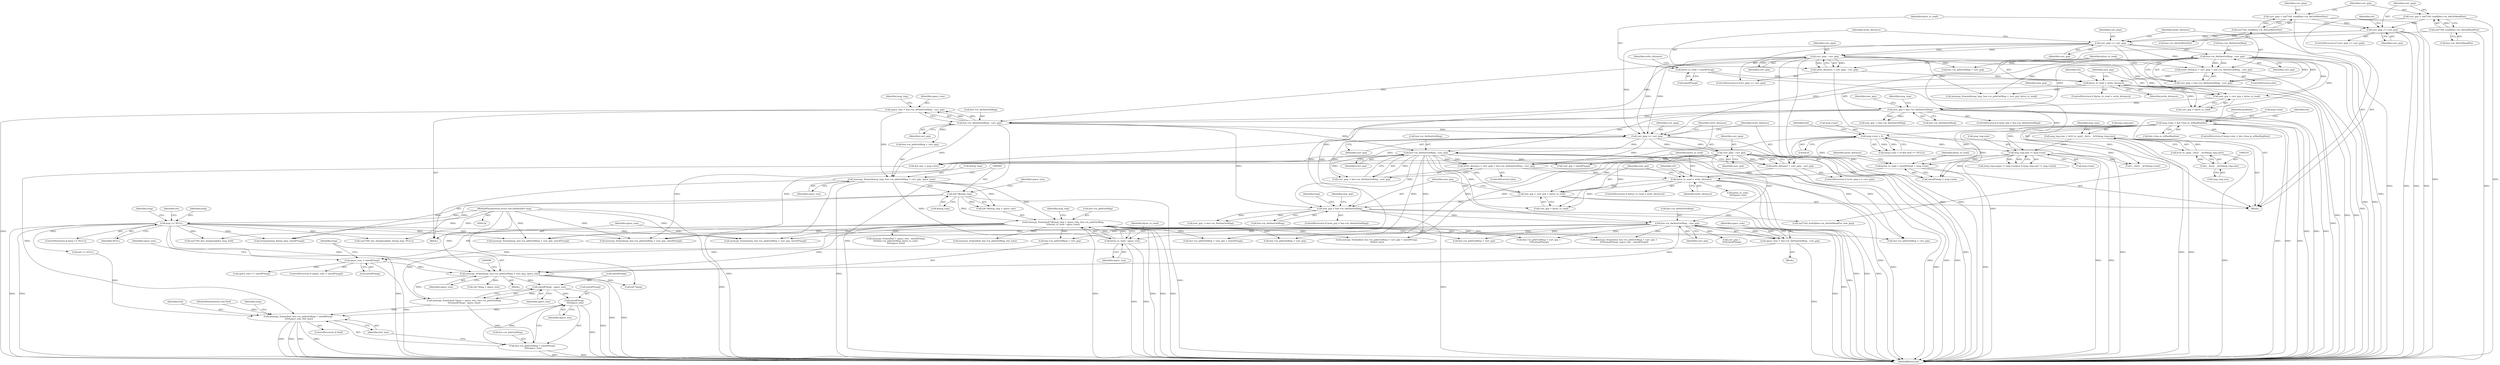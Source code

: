 digraph "0_media-tree_354dd3924a2e43806774953de536257548b5002c@API" {
"1000505" [label="(Call,sizeof(*msg) -\n \t\t\t\t\tspace_rem)"];
"1000492" [label="(Call,sizeof(*msg) - space_rem)"];
"1000475" [label="(Call,memcpy_fromio(msg, bus->m_pdwGetRing + curr_grp, space_rem))"];
"1000150" [label="(Call,msg == NULL)"];
"1000124" [label="(MethodParameterIn,struct tmComResInfo* msg)"];
"1000280" [label="(Call,memcpy_fromio((u8 *)&msg_tmp + space_rem, bus->m_pdwGetRing,\n\t\t\tbytes_to_read - space_rem))"];
"1000282" [label="(Call,(u8 *)&msg_tmp)"];
"1000271" [label="(Call,memcpy_fromio(&msg_tmp, bus->m_pdwGetRing + curr_grp, space_rem))"];
"1000266" [label="(Call,bus->m_dwSizeGetRing - curr_grp)"];
"1000253" [label="(Call,new_grp > bus->m_dwSizeGetRing)"];
"1000247" [label="(Call,new_grp = curr_grp + bytes_to_read)"];
"1000225" [label="(Call,curr_gwp - curr_grp)"];
"1000220" [label="(Call,curr_gwp >= curr_grp)"];
"1000203" [label="(Call,curr_gwp == curr_grp)"];
"1000190" [label="(Call,curr_gwp = saa7164_readl(bus->m_dwGetWritePos))"];
"1000192" [label="(Call,saa7164_readl(bus->m_dwGetWritePos))"];
"1000196" [label="(Call,curr_grp = saa7164_readl(bus->m_dwGetReadPos))"];
"1000198" [label="(Call,saa7164_readl(bus->m_dwGetReadPos))"];
"1000233" [label="(Call,bus->m_dwSizeGetRing - curr_grp)"];
"1000239" [label="(Call,bytes_to_read > write_distance)"];
"1000211" [label="(Call,bytes_to_read = sizeof(*msg))"];
"1000229" [label="(Call,write_distance = curr_gwp + bus->m_dwSizeGetRing - curr_grp)"];
"1000223" [label="(Call,write_distance = curr_gwp - curr_grp)"];
"1000264" [label="(Call,space_rem = bus->m_dwSizeGetRing - curr_grp)"];
"1000290" [label="(Call,bytes_to_read - space_rem)"];
"1000463" [label="(Call,bus->m_dwSizeGetRing - curr_grp)"];
"1000450" [label="(Call,new_grp > bus->m_dwSizeGetRing)"];
"1000444" [label="(Call,new_grp = curr_grp + bytes_to_read)"];
"1000430" [label="(Call,bus->m_dwSizeGetRing - curr_grp)"];
"1000417" [label="(Call,curr_gwp >= curr_grp)"];
"1000422" [label="(Call,curr_gwp - curr_grp)"];
"1000436" [label="(Call,bytes_to_read > write_distance)"];
"1000404" [label="(Call,bytes_to_read = sizeof(*msg) + msg->size)"];
"1000156" [label="(Call,msg->size > dev->bus.m_wMaxReqSize)"];
"1000378" [label="(Call,msg_tmp.size != msg->size)"];
"1000304" [label="(Call,msg_tmp.size = le16_to_cpu((__force __le16)msg_tmp.size))"];
"1000308" [label="(Call,le16_to_cpu((__force __le16)msg_tmp.size))"];
"1000309" [label="(Call,(__force __le16)msg_tmp.size)"];
"1000174" [label="(Call,msg->size > 0)"];
"1000426" [label="(Call,write_distance = curr_gwp + bus->m_dwSizeGetRing - curr_grp)"];
"1000420" [label="(Call,write_distance = curr_gwp - curr_grp)"];
"1000469" [label="(Call,space_rem < sizeof(*msg))"];
"1000461" [label="(Call,space_rem = bus->m_dwSizeGetRing - curr_grp)"];
"1000499" [label="(Call,memcpy_fromio(buf, bus->m_pdwGetRing + sizeof(*msg) -\n \t\t\t\t\tspace_rem, buf_size))"];
"1000501" [label="(Call,bus->m_pdwGetRing + sizeof(*msg) -\n \t\t\t\t\tspace_rem)"];
"1000441" [label="(Identifier,ret)"];
"1000584" [label="(Call,memcpy_fromio(msg, bus->m_pdwGetRing + curr_grp, sizeof(*msg)))"];
"1000219" [label="(ControlStructure,if (curr_gwp >= curr_grp))"];
"1000457" [label="(Identifier,new_grp)"];
"1000253" [label="(Call,new_grp > bus->m_dwSizeGetRing)"];
"1000586" [label="(Call,bus->m_pdwGetRing + curr_grp)"];
"1000264" [label="(Call,space_rem = bus->m_dwSizeGetRing - curr_grp)"];
"1000211" [label="(Call,bytes_to_read = sizeof(*msg))"];
"1000484" [label="(Call,(u8 *)msg + space_rem)"];
"1000585" [label="(Identifier,msg)"];
"1000202" [label="(ControlStructure,if (curr_gwp == curr_grp))"];
"1000436" [label="(Call,bytes_to_read > write_distance)"];
"1000160" [label="(Call,dev->bus.m_wMaxReqSize)"];
"1000208" [label="(Identifier,ret)"];
"1000298" [label="(Call,bus->m_pdwGetRing + curr_grp)"];
"1000422" [label="(Call,curr_gwp - curr_grp)"];
"1000418" [label="(Identifier,curr_gwp)"];
"1000224" [label="(Identifier,write_distance)"];
"1000431" [label="(Call,bus->m_dwSizeGetRing)"];
"1000167" [label="(Identifier,ret)"];
"1000435" [label="(ControlStructure,if (bytes_to_read > write_distance))"];
"1000427" [label="(Identifier,write_distance)"];
"1000309" [label="(Call,(__force __le16)msg_tmp.size)"];
"1000514" [label="(Identifier,space_rem)"];
"1000155" [label="(ControlStructure,if (msg->size > dev->bus.m_wMaxReqSize))"];
"1000404" [label="(Call,bytes_to_read = sizeof(*msg) + msg->size)"];
"1000390" [label="(Call,saa7164_bus_dumpmsg(dev, &msg_tmp, NULL))"];
"1000270" [label="(Identifier,curr_grp)"];
"1000469" [label="(Call,space_rem < sizeof(*msg))"];
"1000174" [label="(Call,msg->size > 0)"];
"1000378" [label="(Call,msg_tmp.size != msg->size)"];
"1000124" [label="(MethodParameterIn,struct tmComResInfo* msg)"];
"1000284" [label="(Call,&msg_tmp)"];
"1000497" [label="(ControlStructure,if (buf))"];
"1000485" [label="(Call,(u8 *)msg)"];
"1000272" [label="(Call,&msg_tmp)"];
"1000444" [label="(Call,new_grp = curr_grp + bytes_to_read)"];
"1000231" [label="(Call,curr_gwp + bus->m_dwSizeGetRing - curr_grp)"];
"1000225" [label="(Call,curr_gwp - curr_grp)"];
"1000493" [label="(Call,sizeof(*msg))"];
"1000483" [label="(Call,memcpy_fromio((u8 *)msg + space_rem, bus->m_pdwGetRing,\n\t\t\t\tsizeof(*msg) - space_rem))"];
"1000501" [label="(Call,bus->m_pdwGetRing + sizeof(*msg) -\n \t\t\t\t\tspace_rem)"];
"1000179" [label="(Call,buf == NULL)"];
"1000657" [label="(MethodReturn,int)"];
"1000290" [label="(Call,bytes_to_read - space_rem)"];
"1000154" [label="(Identifier,ret)"];
"1000151" [label="(Identifier,msg)"];
"1000306" [label="(Identifier,msg_tmp)"];
"1000193" [label="(Call,bus->m_dwGetWritePos)"];
"1000500" [label="(Identifier,buf)"];
"1000291" [label="(Identifier,bytes_to_read)"];
"1000297" [label="(Identifier,msg_tmp)"];
"1000149" [label="(ControlStructure,if (msg == NULL))"];
"1000311" [label="(Call,msg_tmp.size)"];
"1000477" [label="(Call,bus->m_pdwGetRing + curr_grp)"];
"1000212" [label="(Identifier,bytes_to_read)"];
"1000554" [label="(Call,bus->m_pdwGetRing + curr_grp +\n \t\t\t\t\tsizeof(*msg))"];
"1000451" [label="(Identifier,new_grp)"];
"1000467" [label="(Identifier,curr_grp)"];
"1000125" [label="(MethodParameterIn,void *buf)"];
"1000568" [label="(Call,memcpy_fromio(buf + space_rem - sizeof(*msg),\n\t\t\t\t\tbus->m_pdwGetRing, bytes_to_read -\n\t\t\t\t\tspace_rem))"];
"1000450" [label="(Call,new_grp > bus->m_dwSizeGetRing)"];
"1000173" [label="(Call,(msg->size > 0) && (buf == NULL))"];
"1000226" [label="(Identifier,curr_gwp)"];
"1000280" [label="(Call,memcpy_fromio((u8 *)&msg_tmp + space_rem, bus->m_pdwGetRing,\n\t\t\tbytes_to_read - space_rem))"];
"1000287" [label="(Call,bus->m_pdwGetRing)"];
"1000499" [label="(Call,memcpy_fromio(buf, bus->m_pdwGetRing + sizeof(*msg) -\n \t\t\t\t\tspace_rem, buf_size))"];
"1000471" [label="(Call,sizeof(*msg))"];
"1000382" [label="(Call,msg->size)"];
"1000248" [label="(Identifier,new_grp)"];
"1000370" [label="(Call,(msg_tmp.seqno != msg->seqno) || (msg_tmp.size != msg->size))"];
"1000428" [label="(Call,curr_gwp + bus->m_dwSizeGetRing - curr_grp)"];
"1000416" [label="(ControlStructure,if (curr_gwp >= curr_grp))"];
"1000259" [label="(Call,new_grp -= bus->m_dwSizeGetRing)"];
"1000205" [label="(Identifier,curr_grp)"];
"1000513" [label="(Call,space_rem == sizeof(*msg))"];
"1000197" [label="(Identifier,curr_grp)"];
"1000476" [label="(Identifier,msg)"];
"1000305" [label="(Call,msg_tmp.size)"];
"1000445" [label="(Identifier,new_grp)"];
"1000464" [label="(Call,bus->m_dwSizeGetRing)"];
"1000255" [label="(Call,bus->m_dwSizeGetRing)"];
"1000217" [label="(Identifier,write_distance)"];
"1000274" [label="(Call,bus->m_pdwGetRing + curr_grp)"];
"1000267" [label="(Call,bus->m_dwSizeGetRing)"];
"1000271" [label="(Call,memcpy_fromio(&msg_tmp, bus->m_pdwGetRing + curr_grp, space_rem))"];
"1000158" [label="(Identifier,msg)"];
"1000426" [label="(Call,write_distance = curr_gwp + bus->m_dwSizeGetRing - curr_grp)"];
"1000552" [label="(Call,memcpy_fromio(buf, bus->m_pdwGetRing + curr_grp +\n \t\t\t\t\tsizeof(*msg), space_rem - sizeof(*msg)))"];
"1000254" [label="(Identifier,new_grp)"];
"1000463" [label="(Call,bus->m_dwSizeGetRing - curr_grp)"];
"1000468" [label="(ControlStructure,if (space_rem < sizeof(*msg)))"];
"1000519" [label="(Call,memcpy_fromio(msg, bus->m_pdwGetRing + curr_grp, sizeof(*msg)))"];
"1000282" [label="(Call,(u8 *)&msg_tmp)"];
"1000598" [label="(Call,bus->m_pdwGetRing + curr_grp + sizeof(*msg))"];
"1000286" [label="(Identifier,space_rem)"];
"1000295" [label="(Call,memcpy_fromio(&msg_tmp, bus->m_pdwGetRing + curr_grp, bytes_to_read))"];
"1000244" [label="(Identifier,ret)"];
"1000423" [label="(Identifier,curr_gwp)"];
"1000419" [label="(Identifier,curr_grp)"];
"1000266" [label="(Call,bus->m_dwSizeGetRing - curr_grp)"];
"1000558" [label="(Call,curr_grp +\n \t\t\t\t\tsizeof(*msg))"];
"1000379" [label="(Call,msg_tmp.size)"];
"1000156" [label="(Call,msg->size > dev->bus.m_wMaxReqSize)"];
"1000420" [label="(Call,write_distance = curr_gwp - curr_grp)"];
"1000273" [label="(Identifier,msg_tmp)"];
"1000281" [label="(Call,(u8 *)&msg_tmp + space_rem)"];
"1000434" [label="(Identifier,curr_grp)"];
"1000171" [label="(Identifier,peekonly)"];
"1000247" [label="(Call,new_grp = curr_grp + bytes_to_read)"];
"1000240" [label="(Identifier,bytes_to_read)"];
"1000237" [label="(Identifier,curr_grp)"];
"1000414" [label="(Identifier,write_distance)"];
"1000260" [label="(Identifier,new_grp)"];
"1000292" [label="(Identifier,space_rem)"];
"1000446" [label="(Call,curr_grp + bytes_to_read)"];
"1000150" [label="(Call,msg == NULL)"];
"1000539" [label="(Call,memcpy_fromio(msg, bus->m_pdwGetRing + curr_grp, sizeof(*msg)))"];
"1000252" [label="(ControlStructure,if (new_grp > bus->m_dwSizeGetRing))"];
"1000638" [label="(Call,saa7164_writel(bus->m_dwGetReadPos, new_grp))"];
"1000456" [label="(Call,new_grp -= bus->m_dwSizeGetRing)"];
"1000308" [label="(Call,le16_to_cpu((__force __le16)msg_tmp.size))"];
"1000222" [label="(Identifier,curr_grp)"];
"1000475" [label="(Call,memcpy_fromio(msg, bus->m_pdwGetRing + curr_grp, space_rem))"];
"1000470" [label="(Identifier,space_rem)"];
"1000474" [label="(Block,)"];
"1000430" [label="(Call,bus->m_dwSizeGetRing - curr_grp)"];
"1000417" [label="(Call,curr_gwp >= curr_grp)"];
"1000506" [label="(Call,sizeof(*msg))"];
"1000227" [label="(Identifier,curr_grp)"];
"1000191" [label="(Identifier,curr_gwp)"];
"1000190" [label="(Call,curr_gwp = saa7164_readl(bus->m_dwGetWritePos))"];
"1000152" [label="(Identifier,NULL)"];
"1000425" [label="(ControlStructure,else)"];
"1000492" [label="(Call,sizeof(*msg) - space_rem)"];
"1000127" [label="(Block,)"];
"1000204" [label="(Identifier,curr_gwp)"];
"1000610" [label="(Identifier,msg)"];
"1000452" [label="(Call,bus->m_dwSizeGetRing)"];
"1000239" [label="(Call,bytes_to_read > write_distance)"];
"1000221" [label="(Identifier,curr_gwp)"];
"1000316" [label="(Identifier,msg_tmp)"];
"1000505" [label="(Call,sizeof(*msg) -\n \t\t\t\t\tspace_rem)"];
"1000502" [label="(Call,bus->m_pdwGetRing)"];
"1000596" [label="(Call,memcpy_fromio(buf, bus->m_pdwGetRing + curr_grp + sizeof(*msg),\n \t\t\t\tbuf_size))"];
"1000424" [label="(Identifier,curr_grp)"];
"1000199" [label="(Call,bus->m_dwGetReadPos)"];
"1000406" [label="(Call,sizeof(*msg) + msg->size)"];
"1000386" [label="(Call,saa7164_bus_dumpmsg(dev, msg, buf))"];
"1000213" [label="(Call,sizeof(*msg))"];
"1000175" [label="(Call,msg->size)"];
"1000438" [label="(Identifier,write_distance)"];
"1000482" [label="(Identifier,space_rem)"];
"1000510" [label="(Identifier,buf_size)"];
"1000265" [label="(Identifier,space_rem)"];
"1000455" [label="(Block,)"];
"1000509" [label="(Identifier,space_rem)"];
"1000531" [label="(Call,memcpy_fromio(buf, bus->m_pdwGetRing, buf_size))"];
"1000462" [label="(Identifier,space_rem)"];
"1000203" [label="(Call,curr_gwp == curr_grp)"];
"1000613" [label="(Call,(__force __le16)msg->size)"];
"1000437" [label="(Identifier,bytes_to_read)"];
"1000258" [label="(Block,)"];
"1000230" [label="(Identifier,write_distance)"];
"1000157" [label="(Call,msg->size)"];
"1000461" [label="(Call,space_rem = bus->m_dwSizeGetRing - curr_grp)"];
"1000180" [label="(Identifier,buf)"];
"1000399" [label="(Call,buf_size = msg->size)"];
"1000541" [label="(Call,bus->m_pdwGetRing + curr_grp)"];
"1000602" [label="(Call,curr_grp + sizeof(*msg))"];
"1000241" [label="(Identifier,write_distance)"];
"1000220" [label="(Call,curr_gwp >= curr_grp)"];
"1000521" [label="(Call,bus->m_pdwGetRing + curr_grp)"];
"1000496" [label="(Identifier,space_rem)"];
"1000198" [label="(Call,saa7164_readl(bus->m_dwGetReadPos))"];
"1000233" [label="(Call,bus->m_dwSizeGetRing - curr_grp)"];
"1000579" [label="(Call,bytes_to_read -\n\t\t\t\t\tspace_rem)"];
"1000228" [label="(ControlStructure,else)"];
"1000192" [label="(Call,saa7164_readl(bus->m_dwGetWritePos))"];
"1000196" [label="(Call,curr_grp = saa7164_readl(bus->m_dwGetReadPos))"];
"1000421" [label="(Identifier,write_distance)"];
"1000223" [label="(Call,write_distance = curr_gwp - curr_grp)"];
"1000304" [label="(Call,msg_tmp.size = le16_to_cpu((__force __le16)msg_tmp.size))"];
"1000178" [label="(Literal,0)"];
"1000405" [label="(Identifier,bytes_to_read)"];
"1000238" [label="(ControlStructure,if (bytes_to_read > write_distance))"];
"1000449" [label="(ControlStructure,if (new_grp > bus->m_dwSizeGetRing))"];
"1000234" [label="(Call,bus->m_dwSizeGetRing)"];
"1000279" [label="(Identifier,space_rem)"];
"1000337" [label="(Call,memcpy(msg, &msg_tmp, sizeof(*msg)))"];
"1000249" [label="(Call,curr_grp + bytes_to_read)"];
"1000229" [label="(Call,write_distance = curr_gwp + bus->m_dwSizeGetRing - curr_grp)"];
"1000505" -> "1000501"  [label="AST: "];
"1000505" -> "1000509"  [label="CFG: "];
"1000506" -> "1000505"  [label="AST: "];
"1000509" -> "1000505"  [label="AST: "];
"1000501" -> "1000505"  [label="CFG: "];
"1000505" -> "1000657"  [label="DDG: "];
"1000505" -> "1000499"  [label="DDG: "];
"1000505" -> "1000501"  [label="DDG: "];
"1000492" -> "1000505"  [label="DDG: "];
"1000492" -> "1000483"  [label="AST: "];
"1000492" -> "1000496"  [label="CFG: "];
"1000493" -> "1000492"  [label="AST: "];
"1000496" -> "1000492"  [label="AST: "];
"1000483" -> "1000492"  [label="CFG: "];
"1000492" -> "1000657"  [label="DDG: "];
"1000492" -> "1000483"  [label="DDG: "];
"1000475" -> "1000492"  [label="DDG: "];
"1000475" -> "1000474"  [label="AST: "];
"1000475" -> "1000482"  [label="CFG: "];
"1000476" -> "1000475"  [label="AST: "];
"1000477" -> "1000475"  [label="AST: "];
"1000482" -> "1000475"  [label="AST: "];
"1000486" -> "1000475"  [label="CFG: "];
"1000475" -> "1000657"  [label="DDG: "];
"1000475" -> "1000657"  [label="DDG: "];
"1000150" -> "1000475"  [label="DDG: "];
"1000124" -> "1000475"  [label="DDG: "];
"1000280" -> "1000475"  [label="DDG: "];
"1000463" -> "1000475"  [label="DDG: "];
"1000469" -> "1000475"  [label="DDG: "];
"1000475" -> "1000483"  [label="DDG: "];
"1000475" -> "1000485"  [label="DDG: "];
"1000475" -> "1000484"  [label="DDG: "];
"1000150" -> "1000149"  [label="AST: "];
"1000150" -> "1000152"  [label="CFG: "];
"1000151" -> "1000150"  [label="AST: "];
"1000152" -> "1000150"  [label="AST: "];
"1000154" -> "1000150"  [label="CFG: "];
"1000158" -> "1000150"  [label="CFG: "];
"1000150" -> "1000657"  [label="DDG: "];
"1000150" -> "1000657"  [label="DDG: "];
"1000150" -> "1000657"  [label="DDG: "];
"1000124" -> "1000150"  [label="DDG: "];
"1000150" -> "1000179"  [label="DDG: "];
"1000150" -> "1000337"  [label="DDG: "];
"1000150" -> "1000386"  [label="DDG: "];
"1000150" -> "1000390"  [label="DDG: "];
"1000150" -> "1000519"  [label="DDG: "];
"1000150" -> "1000539"  [label="DDG: "];
"1000150" -> "1000584"  [label="DDG: "];
"1000124" -> "1000122"  [label="AST: "];
"1000124" -> "1000657"  [label="DDG: "];
"1000124" -> "1000337"  [label="DDG: "];
"1000124" -> "1000386"  [label="DDG: "];
"1000124" -> "1000485"  [label="DDG: "];
"1000124" -> "1000519"  [label="DDG: "];
"1000124" -> "1000539"  [label="DDG: "];
"1000124" -> "1000584"  [label="DDG: "];
"1000280" -> "1000258"  [label="AST: "];
"1000280" -> "1000290"  [label="CFG: "];
"1000281" -> "1000280"  [label="AST: "];
"1000287" -> "1000280"  [label="AST: "];
"1000290" -> "1000280"  [label="AST: "];
"1000306" -> "1000280"  [label="CFG: "];
"1000280" -> "1000657"  [label="DDG: "];
"1000280" -> "1000657"  [label="DDG: "];
"1000280" -> "1000657"  [label="DDG: "];
"1000280" -> "1000657"  [label="DDG: "];
"1000282" -> "1000280"  [label="DDG: "];
"1000271" -> "1000280"  [label="DDG: "];
"1000290" -> "1000280"  [label="DDG: "];
"1000290" -> "1000280"  [label="DDG: "];
"1000280" -> "1000477"  [label="DDG: "];
"1000280" -> "1000483"  [label="DDG: "];
"1000280" -> "1000519"  [label="DDG: "];
"1000280" -> "1000521"  [label="DDG: "];
"1000280" -> "1000531"  [label="DDG: "];
"1000280" -> "1000539"  [label="DDG: "];
"1000280" -> "1000541"  [label="DDG: "];
"1000280" -> "1000552"  [label="DDG: "];
"1000280" -> "1000554"  [label="DDG: "];
"1000280" -> "1000568"  [label="DDG: "];
"1000280" -> "1000584"  [label="DDG: "];
"1000280" -> "1000586"  [label="DDG: "];
"1000280" -> "1000596"  [label="DDG: "];
"1000280" -> "1000598"  [label="DDG: "];
"1000282" -> "1000281"  [label="AST: "];
"1000282" -> "1000284"  [label="CFG: "];
"1000283" -> "1000282"  [label="AST: "];
"1000284" -> "1000282"  [label="AST: "];
"1000286" -> "1000282"  [label="CFG: "];
"1000282" -> "1000657"  [label="DDG: "];
"1000282" -> "1000281"  [label="DDG: "];
"1000271" -> "1000282"  [label="DDG: "];
"1000282" -> "1000337"  [label="DDG: "];
"1000282" -> "1000390"  [label="DDG: "];
"1000271" -> "1000258"  [label="AST: "];
"1000271" -> "1000279"  [label="CFG: "];
"1000272" -> "1000271"  [label="AST: "];
"1000274" -> "1000271"  [label="AST: "];
"1000279" -> "1000271"  [label="AST: "];
"1000283" -> "1000271"  [label="CFG: "];
"1000271" -> "1000657"  [label="DDG: "];
"1000271" -> "1000657"  [label="DDG: "];
"1000266" -> "1000271"  [label="DDG: "];
"1000264" -> "1000271"  [label="DDG: "];
"1000271" -> "1000281"  [label="DDG: "];
"1000271" -> "1000290"  [label="DDG: "];
"1000266" -> "1000264"  [label="AST: "];
"1000266" -> "1000270"  [label="CFG: "];
"1000267" -> "1000266"  [label="AST: "];
"1000270" -> "1000266"  [label="AST: "];
"1000264" -> "1000266"  [label="CFG: "];
"1000266" -> "1000657"  [label="DDG: "];
"1000266" -> "1000264"  [label="DDG: "];
"1000266" -> "1000264"  [label="DDG: "];
"1000253" -> "1000266"  [label="DDG: "];
"1000225" -> "1000266"  [label="DDG: "];
"1000233" -> "1000266"  [label="DDG: "];
"1000266" -> "1000274"  [label="DDG: "];
"1000266" -> "1000417"  [label="DDG: "];
"1000266" -> "1000430"  [label="DDG: "];
"1000266" -> "1000450"  [label="DDG: "];
"1000253" -> "1000252"  [label="AST: "];
"1000253" -> "1000255"  [label="CFG: "];
"1000254" -> "1000253"  [label="AST: "];
"1000255" -> "1000253"  [label="AST: "];
"1000260" -> "1000253"  [label="CFG: "];
"1000297" -> "1000253"  [label="CFG: "];
"1000253" -> "1000657"  [label="DDG: "];
"1000253" -> "1000657"  [label="DDG: "];
"1000253" -> "1000657"  [label="DDG: "];
"1000247" -> "1000253"  [label="DDG: "];
"1000233" -> "1000253"  [label="DDG: "];
"1000253" -> "1000259"  [label="DDG: "];
"1000253" -> "1000259"  [label="DDG: "];
"1000253" -> "1000430"  [label="DDG: "];
"1000253" -> "1000450"  [label="DDG: "];
"1000247" -> "1000127"  [label="AST: "];
"1000247" -> "1000249"  [label="CFG: "];
"1000248" -> "1000247"  [label="AST: "];
"1000249" -> "1000247"  [label="AST: "];
"1000254" -> "1000247"  [label="CFG: "];
"1000247" -> "1000657"  [label="DDG: "];
"1000225" -> "1000247"  [label="DDG: "];
"1000233" -> "1000247"  [label="DDG: "];
"1000239" -> "1000247"  [label="DDG: "];
"1000225" -> "1000223"  [label="AST: "];
"1000225" -> "1000227"  [label="CFG: "];
"1000226" -> "1000225"  [label="AST: "];
"1000227" -> "1000225"  [label="AST: "];
"1000223" -> "1000225"  [label="CFG: "];
"1000225" -> "1000657"  [label="DDG: "];
"1000225" -> "1000657"  [label="DDG: "];
"1000225" -> "1000223"  [label="DDG: "];
"1000225" -> "1000223"  [label="DDG: "];
"1000220" -> "1000225"  [label="DDG: "];
"1000220" -> "1000225"  [label="DDG: "];
"1000225" -> "1000249"  [label="DDG: "];
"1000225" -> "1000295"  [label="DDG: "];
"1000225" -> "1000298"  [label="DDG: "];
"1000225" -> "1000417"  [label="DDG: "];
"1000225" -> "1000417"  [label="DDG: "];
"1000220" -> "1000219"  [label="AST: "];
"1000220" -> "1000222"  [label="CFG: "];
"1000221" -> "1000220"  [label="AST: "];
"1000222" -> "1000220"  [label="AST: "];
"1000224" -> "1000220"  [label="CFG: "];
"1000230" -> "1000220"  [label="CFG: "];
"1000220" -> "1000657"  [label="DDG: "];
"1000203" -> "1000220"  [label="DDG: "];
"1000203" -> "1000220"  [label="DDG: "];
"1000220" -> "1000229"  [label="DDG: "];
"1000220" -> "1000231"  [label="DDG: "];
"1000220" -> "1000233"  [label="DDG: "];
"1000220" -> "1000417"  [label="DDG: "];
"1000203" -> "1000202"  [label="AST: "];
"1000203" -> "1000205"  [label="CFG: "];
"1000204" -> "1000203"  [label="AST: "];
"1000205" -> "1000203"  [label="AST: "];
"1000208" -> "1000203"  [label="CFG: "];
"1000212" -> "1000203"  [label="CFG: "];
"1000203" -> "1000657"  [label="DDG: "];
"1000203" -> "1000657"  [label="DDG: "];
"1000203" -> "1000657"  [label="DDG: "];
"1000190" -> "1000203"  [label="DDG: "];
"1000196" -> "1000203"  [label="DDG: "];
"1000190" -> "1000127"  [label="AST: "];
"1000190" -> "1000192"  [label="CFG: "];
"1000191" -> "1000190"  [label="AST: "];
"1000192" -> "1000190"  [label="AST: "];
"1000197" -> "1000190"  [label="CFG: "];
"1000190" -> "1000657"  [label="DDG: "];
"1000192" -> "1000190"  [label="DDG: "];
"1000192" -> "1000193"  [label="CFG: "];
"1000193" -> "1000192"  [label="AST: "];
"1000192" -> "1000657"  [label="DDG: "];
"1000196" -> "1000127"  [label="AST: "];
"1000196" -> "1000198"  [label="CFG: "];
"1000197" -> "1000196"  [label="AST: "];
"1000198" -> "1000196"  [label="AST: "];
"1000204" -> "1000196"  [label="CFG: "];
"1000196" -> "1000657"  [label="DDG: "];
"1000198" -> "1000196"  [label="DDG: "];
"1000198" -> "1000199"  [label="CFG: "];
"1000199" -> "1000198"  [label="AST: "];
"1000198" -> "1000657"  [label="DDG: "];
"1000198" -> "1000638"  [label="DDG: "];
"1000233" -> "1000231"  [label="AST: "];
"1000233" -> "1000237"  [label="CFG: "];
"1000234" -> "1000233"  [label="AST: "];
"1000237" -> "1000233"  [label="AST: "];
"1000231" -> "1000233"  [label="CFG: "];
"1000233" -> "1000657"  [label="DDG: "];
"1000233" -> "1000657"  [label="DDG: "];
"1000233" -> "1000229"  [label="DDG: "];
"1000233" -> "1000229"  [label="DDG: "];
"1000233" -> "1000231"  [label="DDG: "];
"1000233" -> "1000231"  [label="DDG: "];
"1000233" -> "1000249"  [label="DDG: "];
"1000233" -> "1000295"  [label="DDG: "];
"1000233" -> "1000298"  [label="DDG: "];
"1000233" -> "1000417"  [label="DDG: "];
"1000239" -> "1000238"  [label="AST: "];
"1000239" -> "1000241"  [label="CFG: "];
"1000240" -> "1000239"  [label="AST: "];
"1000241" -> "1000239"  [label="AST: "];
"1000244" -> "1000239"  [label="CFG: "];
"1000248" -> "1000239"  [label="CFG: "];
"1000239" -> "1000657"  [label="DDG: "];
"1000239" -> "1000657"  [label="DDG: "];
"1000239" -> "1000657"  [label="DDG: "];
"1000211" -> "1000239"  [label="DDG: "];
"1000229" -> "1000239"  [label="DDG: "];
"1000223" -> "1000239"  [label="DDG: "];
"1000239" -> "1000249"  [label="DDG: "];
"1000239" -> "1000290"  [label="DDG: "];
"1000239" -> "1000295"  [label="DDG: "];
"1000211" -> "1000127"  [label="AST: "];
"1000211" -> "1000213"  [label="CFG: "];
"1000212" -> "1000211"  [label="AST: "];
"1000213" -> "1000211"  [label="AST: "];
"1000217" -> "1000211"  [label="CFG: "];
"1000229" -> "1000228"  [label="AST: "];
"1000229" -> "1000231"  [label="CFG: "];
"1000230" -> "1000229"  [label="AST: "];
"1000231" -> "1000229"  [label="AST: "];
"1000240" -> "1000229"  [label="CFG: "];
"1000229" -> "1000657"  [label="DDG: "];
"1000223" -> "1000219"  [label="AST: "];
"1000224" -> "1000223"  [label="AST: "];
"1000240" -> "1000223"  [label="CFG: "];
"1000223" -> "1000657"  [label="DDG: "];
"1000264" -> "1000258"  [label="AST: "];
"1000265" -> "1000264"  [label="AST: "];
"1000273" -> "1000264"  [label="CFG: "];
"1000264" -> "1000657"  [label="DDG: "];
"1000290" -> "1000292"  [label="CFG: "];
"1000291" -> "1000290"  [label="AST: "];
"1000292" -> "1000290"  [label="AST: "];
"1000290" -> "1000657"  [label="DDG: "];
"1000290" -> "1000657"  [label="DDG: "];
"1000463" -> "1000461"  [label="AST: "];
"1000463" -> "1000467"  [label="CFG: "];
"1000464" -> "1000463"  [label="AST: "];
"1000467" -> "1000463"  [label="AST: "];
"1000461" -> "1000463"  [label="CFG: "];
"1000463" -> "1000657"  [label="DDG: "];
"1000463" -> "1000461"  [label="DDG: "];
"1000463" -> "1000461"  [label="DDG: "];
"1000450" -> "1000463"  [label="DDG: "];
"1000430" -> "1000463"  [label="DDG: "];
"1000422" -> "1000463"  [label="DDG: "];
"1000463" -> "1000477"  [label="DDG: "];
"1000463" -> "1000519"  [label="DDG: "];
"1000463" -> "1000521"  [label="DDG: "];
"1000463" -> "1000539"  [label="DDG: "];
"1000463" -> "1000541"  [label="DDG: "];
"1000463" -> "1000552"  [label="DDG: "];
"1000463" -> "1000554"  [label="DDG: "];
"1000463" -> "1000558"  [label="DDG: "];
"1000450" -> "1000449"  [label="AST: "];
"1000450" -> "1000452"  [label="CFG: "];
"1000451" -> "1000450"  [label="AST: "];
"1000452" -> "1000450"  [label="AST: "];
"1000457" -> "1000450"  [label="CFG: "];
"1000585" -> "1000450"  [label="CFG: "];
"1000450" -> "1000657"  [label="DDG: "];
"1000450" -> "1000657"  [label="DDG: "];
"1000444" -> "1000450"  [label="DDG: "];
"1000430" -> "1000450"  [label="DDG: "];
"1000450" -> "1000456"  [label="DDG: "];
"1000450" -> "1000456"  [label="DDG: "];
"1000450" -> "1000638"  [label="DDG: "];
"1000444" -> "1000127"  [label="AST: "];
"1000444" -> "1000446"  [label="CFG: "];
"1000445" -> "1000444"  [label="AST: "];
"1000446" -> "1000444"  [label="AST: "];
"1000451" -> "1000444"  [label="CFG: "];
"1000444" -> "1000657"  [label="DDG: "];
"1000430" -> "1000444"  [label="DDG: "];
"1000422" -> "1000444"  [label="DDG: "];
"1000436" -> "1000444"  [label="DDG: "];
"1000430" -> "1000428"  [label="AST: "];
"1000430" -> "1000434"  [label="CFG: "];
"1000431" -> "1000430"  [label="AST: "];
"1000434" -> "1000430"  [label="AST: "];
"1000428" -> "1000430"  [label="CFG: "];
"1000430" -> "1000657"  [label="DDG: "];
"1000430" -> "1000657"  [label="DDG: "];
"1000430" -> "1000426"  [label="DDG: "];
"1000430" -> "1000426"  [label="DDG: "];
"1000430" -> "1000428"  [label="DDG: "];
"1000430" -> "1000428"  [label="DDG: "];
"1000417" -> "1000430"  [label="DDG: "];
"1000430" -> "1000446"  [label="DDG: "];
"1000430" -> "1000584"  [label="DDG: "];
"1000430" -> "1000586"  [label="DDG: "];
"1000430" -> "1000596"  [label="DDG: "];
"1000430" -> "1000598"  [label="DDG: "];
"1000430" -> "1000602"  [label="DDG: "];
"1000417" -> "1000416"  [label="AST: "];
"1000417" -> "1000419"  [label="CFG: "];
"1000418" -> "1000417"  [label="AST: "];
"1000419" -> "1000417"  [label="AST: "];
"1000421" -> "1000417"  [label="CFG: "];
"1000427" -> "1000417"  [label="CFG: "];
"1000417" -> "1000657"  [label="DDG: "];
"1000417" -> "1000422"  [label="DDG: "];
"1000417" -> "1000422"  [label="DDG: "];
"1000417" -> "1000426"  [label="DDG: "];
"1000417" -> "1000428"  [label="DDG: "];
"1000422" -> "1000420"  [label="AST: "];
"1000422" -> "1000424"  [label="CFG: "];
"1000423" -> "1000422"  [label="AST: "];
"1000424" -> "1000422"  [label="AST: "];
"1000420" -> "1000422"  [label="CFG: "];
"1000422" -> "1000657"  [label="DDG: "];
"1000422" -> "1000657"  [label="DDG: "];
"1000422" -> "1000420"  [label="DDG: "];
"1000422" -> "1000420"  [label="DDG: "];
"1000422" -> "1000446"  [label="DDG: "];
"1000422" -> "1000584"  [label="DDG: "];
"1000422" -> "1000586"  [label="DDG: "];
"1000422" -> "1000596"  [label="DDG: "];
"1000422" -> "1000598"  [label="DDG: "];
"1000422" -> "1000602"  [label="DDG: "];
"1000436" -> "1000435"  [label="AST: "];
"1000436" -> "1000438"  [label="CFG: "];
"1000437" -> "1000436"  [label="AST: "];
"1000438" -> "1000436"  [label="AST: "];
"1000441" -> "1000436"  [label="CFG: "];
"1000445" -> "1000436"  [label="CFG: "];
"1000436" -> "1000657"  [label="DDG: "];
"1000436" -> "1000657"  [label="DDG: "];
"1000436" -> "1000657"  [label="DDG: "];
"1000404" -> "1000436"  [label="DDG: "];
"1000426" -> "1000436"  [label="DDG: "];
"1000420" -> "1000436"  [label="DDG: "];
"1000436" -> "1000446"  [label="DDG: "];
"1000436" -> "1000579"  [label="DDG: "];
"1000404" -> "1000127"  [label="AST: "];
"1000404" -> "1000406"  [label="CFG: "];
"1000405" -> "1000404"  [label="AST: "];
"1000406" -> "1000404"  [label="AST: "];
"1000414" -> "1000404"  [label="CFG: "];
"1000404" -> "1000657"  [label="DDG: "];
"1000156" -> "1000404"  [label="DDG: "];
"1000378" -> "1000404"  [label="DDG: "];
"1000174" -> "1000404"  [label="DDG: "];
"1000156" -> "1000155"  [label="AST: "];
"1000156" -> "1000160"  [label="CFG: "];
"1000157" -> "1000156"  [label="AST: "];
"1000160" -> "1000156"  [label="AST: "];
"1000167" -> "1000156"  [label="CFG: "];
"1000171" -> "1000156"  [label="CFG: "];
"1000156" -> "1000657"  [label="DDG: "];
"1000156" -> "1000657"  [label="DDG: "];
"1000156" -> "1000657"  [label="DDG: "];
"1000156" -> "1000174"  [label="DDG: "];
"1000156" -> "1000378"  [label="DDG: "];
"1000156" -> "1000399"  [label="DDG: "];
"1000156" -> "1000406"  [label="DDG: "];
"1000156" -> "1000613"  [label="DDG: "];
"1000378" -> "1000370"  [label="AST: "];
"1000378" -> "1000382"  [label="CFG: "];
"1000379" -> "1000378"  [label="AST: "];
"1000382" -> "1000378"  [label="AST: "];
"1000370" -> "1000378"  [label="CFG: "];
"1000378" -> "1000657"  [label="DDG: "];
"1000378" -> "1000657"  [label="DDG: "];
"1000378" -> "1000370"  [label="DDG: "];
"1000378" -> "1000370"  [label="DDG: "];
"1000304" -> "1000378"  [label="DDG: "];
"1000174" -> "1000378"  [label="DDG: "];
"1000378" -> "1000399"  [label="DDG: "];
"1000378" -> "1000406"  [label="DDG: "];
"1000378" -> "1000613"  [label="DDG: "];
"1000304" -> "1000127"  [label="AST: "];
"1000304" -> "1000308"  [label="CFG: "];
"1000305" -> "1000304"  [label="AST: "];
"1000308" -> "1000304"  [label="AST: "];
"1000316" -> "1000304"  [label="CFG: "];
"1000304" -> "1000657"  [label="DDG: "];
"1000304" -> "1000657"  [label="DDG: "];
"1000308" -> "1000304"  [label="DDG: "];
"1000308" -> "1000309"  [label="CFG: "];
"1000309" -> "1000308"  [label="AST: "];
"1000308" -> "1000657"  [label="DDG: "];
"1000309" -> "1000308"  [label="DDG: "];
"1000309" -> "1000311"  [label="CFG: "];
"1000310" -> "1000309"  [label="AST: "];
"1000311" -> "1000309"  [label="AST: "];
"1000174" -> "1000173"  [label="AST: "];
"1000174" -> "1000178"  [label="CFG: "];
"1000175" -> "1000174"  [label="AST: "];
"1000178" -> "1000174"  [label="AST: "];
"1000180" -> "1000174"  [label="CFG: "];
"1000173" -> "1000174"  [label="CFG: "];
"1000174" -> "1000657"  [label="DDG: "];
"1000174" -> "1000173"  [label="DDG: "];
"1000174" -> "1000173"  [label="DDG: "];
"1000174" -> "1000399"  [label="DDG: "];
"1000174" -> "1000406"  [label="DDG: "];
"1000174" -> "1000613"  [label="DDG: "];
"1000426" -> "1000425"  [label="AST: "];
"1000426" -> "1000428"  [label="CFG: "];
"1000427" -> "1000426"  [label="AST: "];
"1000428" -> "1000426"  [label="AST: "];
"1000437" -> "1000426"  [label="CFG: "];
"1000426" -> "1000657"  [label="DDG: "];
"1000420" -> "1000416"  [label="AST: "];
"1000421" -> "1000420"  [label="AST: "];
"1000437" -> "1000420"  [label="CFG: "];
"1000420" -> "1000657"  [label="DDG: "];
"1000469" -> "1000468"  [label="AST: "];
"1000469" -> "1000471"  [label="CFG: "];
"1000470" -> "1000469"  [label="AST: "];
"1000471" -> "1000469"  [label="AST: "];
"1000476" -> "1000469"  [label="CFG: "];
"1000514" -> "1000469"  [label="CFG: "];
"1000469" -> "1000657"  [label="DDG: "];
"1000461" -> "1000469"  [label="DDG: "];
"1000469" -> "1000513"  [label="DDG: "];
"1000461" -> "1000455"  [label="AST: "];
"1000462" -> "1000461"  [label="AST: "];
"1000470" -> "1000461"  [label="CFG: "];
"1000461" -> "1000657"  [label="DDG: "];
"1000499" -> "1000497"  [label="AST: "];
"1000499" -> "1000510"  [label="CFG: "];
"1000500" -> "1000499"  [label="AST: "];
"1000501" -> "1000499"  [label="AST: "];
"1000510" -> "1000499"  [label="AST: "];
"1000610" -> "1000499"  [label="CFG: "];
"1000499" -> "1000657"  [label="DDG: "];
"1000499" -> "1000657"  [label="DDG: "];
"1000499" -> "1000657"  [label="DDG: "];
"1000499" -> "1000657"  [label="DDG: "];
"1000179" -> "1000499"  [label="DDG: "];
"1000125" -> "1000499"  [label="DDG: "];
"1000483" -> "1000499"  [label="DDG: "];
"1000399" -> "1000499"  [label="DDG: "];
"1000502" -> "1000501"  [label="AST: "];
"1000510" -> "1000501"  [label="CFG: "];
"1000501" -> "1000657"  [label="DDG: "];
"1000501" -> "1000657"  [label="DDG: "];
"1000483" -> "1000501"  [label="DDG: "];
}
